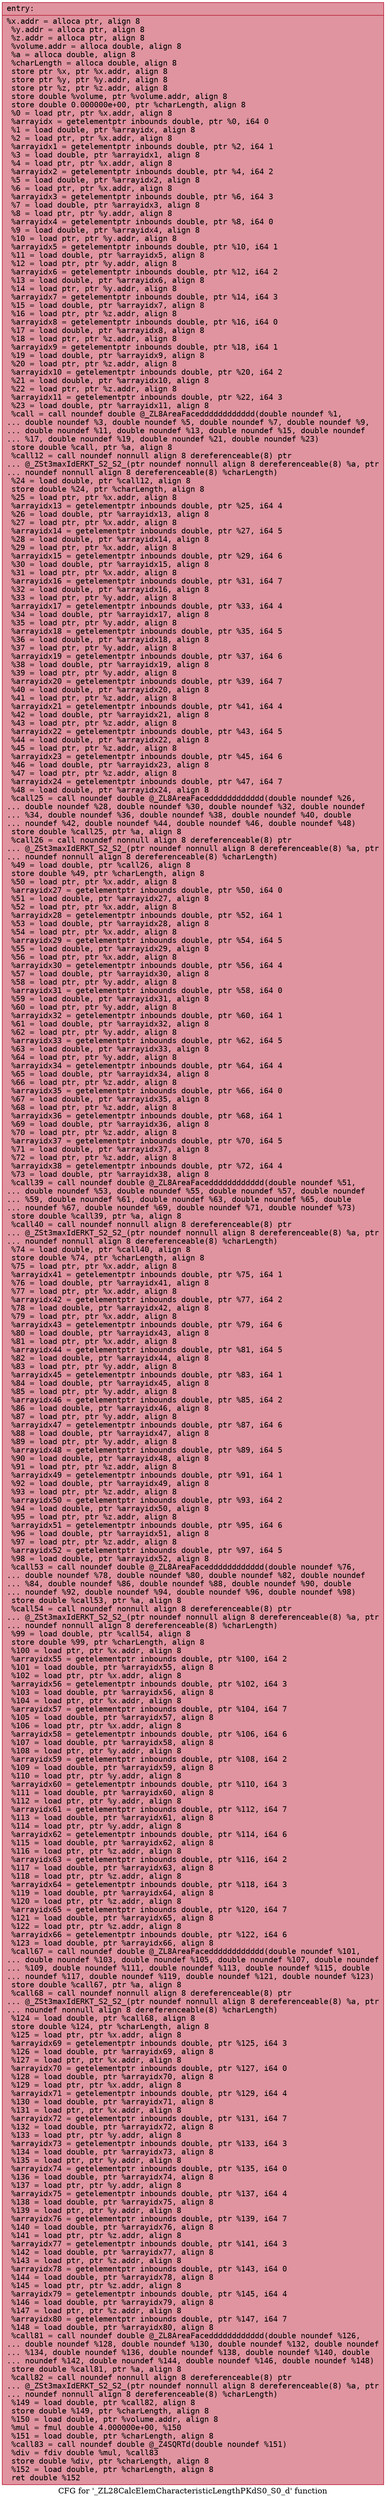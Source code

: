 digraph "CFG for '_ZL28CalcElemCharacteristicLengthPKdS0_S0_d' function" {
	label="CFG for '_ZL28CalcElemCharacteristicLengthPKdS0_S0_d' function";

	Node0x561418aef6d0 [shape=record,color="#b70d28ff", style=filled, fillcolor="#b70d2870" fontname="Courier",label="{entry:\l|  %x.addr = alloca ptr, align 8\l  %y.addr = alloca ptr, align 8\l  %z.addr = alloca ptr, align 8\l  %volume.addr = alloca double, align 8\l  %a = alloca double, align 8\l  %charLength = alloca double, align 8\l  store ptr %x, ptr %x.addr, align 8\l  store ptr %y, ptr %y.addr, align 8\l  store ptr %z, ptr %z.addr, align 8\l  store double %volume, ptr %volume.addr, align 8\l  store double 0.000000e+00, ptr %charLength, align 8\l  %0 = load ptr, ptr %x.addr, align 8\l  %arrayidx = getelementptr inbounds double, ptr %0, i64 0\l  %1 = load double, ptr %arrayidx, align 8\l  %2 = load ptr, ptr %x.addr, align 8\l  %arrayidx1 = getelementptr inbounds double, ptr %2, i64 1\l  %3 = load double, ptr %arrayidx1, align 8\l  %4 = load ptr, ptr %x.addr, align 8\l  %arrayidx2 = getelementptr inbounds double, ptr %4, i64 2\l  %5 = load double, ptr %arrayidx2, align 8\l  %6 = load ptr, ptr %x.addr, align 8\l  %arrayidx3 = getelementptr inbounds double, ptr %6, i64 3\l  %7 = load double, ptr %arrayidx3, align 8\l  %8 = load ptr, ptr %y.addr, align 8\l  %arrayidx4 = getelementptr inbounds double, ptr %8, i64 0\l  %9 = load double, ptr %arrayidx4, align 8\l  %10 = load ptr, ptr %y.addr, align 8\l  %arrayidx5 = getelementptr inbounds double, ptr %10, i64 1\l  %11 = load double, ptr %arrayidx5, align 8\l  %12 = load ptr, ptr %y.addr, align 8\l  %arrayidx6 = getelementptr inbounds double, ptr %12, i64 2\l  %13 = load double, ptr %arrayidx6, align 8\l  %14 = load ptr, ptr %y.addr, align 8\l  %arrayidx7 = getelementptr inbounds double, ptr %14, i64 3\l  %15 = load double, ptr %arrayidx7, align 8\l  %16 = load ptr, ptr %z.addr, align 8\l  %arrayidx8 = getelementptr inbounds double, ptr %16, i64 0\l  %17 = load double, ptr %arrayidx8, align 8\l  %18 = load ptr, ptr %z.addr, align 8\l  %arrayidx9 = getelementptr inbounds double, ptr %18, i64 1\l  %19 = load double, ptr %arrayidx9, align 8\l  %20 = load ptr, ptr %z.addr, align 8\l  %arrayidx10 = getelementptr inbounds double, ptr %20, i64 2\l  %21 = load double, ptr %arrayidx10, align 8\l  %22 = load ptr, ptr %z.addr, align 8\l  %arrayidx11 = getelementptr inbounds double, ptr %22, i64 3\l  %23 = load double, ptr %arrayidx11, align 8\l  %call = call noundef double @_ZL8AreaFacedddddddddddd(double noundef %1,\l... double noundef %3, double noundef %5, double noundef %7, double noundef %9,\l... double noundef %11, double noundef %13, double noundef %15, double noundef\l... %17, double noundef %19, double noundef %21, double noundef %23)\l  store double %call, ptr %a, align 8\l  %call12 = call noundef nonnull align 8 dereferenceable(8) ptr\l... @_ZSt3maxIdERKT_S2_S2_(ptr noundef nonnull align 8 dereferenceable(8) %a, ptr\l... noundef nonnull align 8 dereferenceable(8) %charLength)\l  %24 = load double, ptr %call12, align 8\l  store double %24, ptr %charLength, align 8\l  %25 = load ptr, ptr %x.addr, align 8\l  %arrayidx13 = getelementptr inbounds double, ptr %25, i64 4\l  %26 = load double, ptr %arrayidx13, align 8\l  %27 = load ptr, ptr %x.addr, align 8\l  %arrayidx14 = getelementptr inbounds double, ptr %27, i64 5\l  %28 = load double, ptr %arrayidx14, align 8\l  %29 = load ptr, ptr %x.addr, align 8\l  %arrayidx15 = getelementptr inbounds double, ptr %29, i64 6\l  %30 = load double, ptr %arrayidx15, align 8\l  %31 = load ptr, ptr %x.addr, align 8\l  %arrayidx16 = getelementptr inbounds double, ptr %31, i64 7\l  %32 = load double, ptr %arrayidx16, align 8\l  %33 = load ptr, ptr %y.addr, align 8\l  %arrayidx17 = getelementptr inbounds double, ptr %33, i64 4\l  %34 = load double, ptr %arrayidx17, align 8\l  %35 = load ptr, ptr %y.addr, align 8\l  %arrayidx18 = getelementptr inbounds double, ptr %35, i64 5\l  %36 = load double, ptr %arrayidx18, align 8\l  %37 = load ptr, ptr %y.addr, align 8\l  %arrayidx19 = getelementptr inbounds double, ptr %37, i64 6\l  %38 = load double, ptr %arrayidx19, align 8\l  %39 = load ptr, ptr %y.addr, align 8\l  %arrayidx20 = getelementptr inbounds double, ptr %39, i64 7\l  %40 = load double, ptr %arrayidx20, align 8\l  %41 = load ptr, ptr %z.addr, align 8\l  %arrayidx21 = getelementptr inbounds double, ptr %41, i64 4\l  %42 = load double, ptr %arrayidx21, align 8\l  %43 = load ptr, ptr %z.addr, align 8\l  %arrayidx22 = getelementptr inbounds double, ptr %43, i64 5\l  %44 = load double, ptr %arrayidx22, align 8\l  %45 = load ptr, ptr %z.addr, align 8\l  %arrayidx23 = getelementptr inbounds double, ptr %45, i64 6\l  %46 = load double, ptr %arrayidx23, align 8\l  %47 = load ptr, ptr %z.addr, align 8\l  %arrayidx24 = getelementptr inbounds double, ptr %47, i64 7\l  %48 = load double, ptr %arrayidx24, align 8\l  %call25 = call noundef double @_ZL8AreaFacedddddddddddd(double noundef %26,\l... double noundef %28, double noundef %30, double noundef %32, double noundef\l... %34, double noundef %36, double noundef %38, double noundef %40, double\l... noundef %42, double noundef %44, double noundef %46, double noundef %48)\l  store double %call25, ptr %a, align 8\l  %call26 = call noundef nonnull align 8 dereferenceable(8) ptr\l... @_ZSt3maxIdERKT_S2_S2_(ptr noundef nonnull align 8 dereferenceable(8) %a, ptr\l... noundef nonnull align 8 dereferenceable(8) %charLength)\l  %49 = load double, ptr %call26, align 8\l  store double %49, ptr %charLength, align 8\l  %50 = load ptr, ptr %x.addr, align 8\l  %arrayidx27 = getelementptr inbounds double, ptr %50, i64 0\l  %51 = load double, ptr %arrayidx27, align 8\l  %52 = load ptr, ptr %x.addr, align 8\l  %arrayidx28 = getelementptr inbounds double, ptr %52, i64 1\l  %53 = load double, ptr %arrayidx28, align 8\l  %54 = load ptr, ptr %x.addr, align 8\l  %arrayidx29 = getelementptr inbounds double, ptr %54, i64 5\l  %55 = load double, ptr %arrayidx29, align 8\l  %56 = load ptr, ptr %x.addr, align 8\l  %arrayidx30 = getelementptr inbounds double, ptr %56, i64 4\l  %57 = load double, ptr %arrayidx30, align 8\l  %58 = load ptr, ptr %y.addr, align 8\l  %arrayidx31 = getelementptr inbounds double, ptr %58, i64 0\l  %59 = load double, ptr %arrayidx31, align 8\l  %60 = load ptr, ptr %y.addr, align 8\l  %arrayidx32 = getelementptr inbounds double, ptr %60, i64 1\l  %61 = load double, ptr %arrayidx32, align 8\l  %62 = load ptr, ptr %y.addr, align 8\l  %arrayidx33 = getelementptr inbounds double, ptr %62, i64 5\l  %63 = load double, ptr %arrayidx33, align 8\l  %64 = load ptr, ptr %y.addr, align 8\l  %arrayidx34 = getelementptr inbounds double, ptr %64, i64 4\l  %65 = load double, ptr %arrayidx34, align 8\l  %66 = load ptr, ptr %z.addr, align 8\l  %arrayidx35 = getelementptr inbounds double, ptr %66, i64 0\l  %67 = load double, ptr %arrayidx35, align 8\l  %68 = load ptr, ptr %z.addr, align 8\l  %arrayidx36 = getelementptr inbounds double, ptr %68, i64 1\l  %69 = load double, ptr %arrayidx36, align 8\l  %70 = load ptr, ptr %z.addr, align 8\l  %arrayidx37 = getelementptr inbounds double, ptr %70, i64 5\l  %71 = load double, ptr %arrayidx37, align 8\l  %72 = load ptr, ptr %z.addr, align 8\l  %arrayidx38 = getelementptr inbounds double, ptr %72, i64 4\l  %73 = load double, ptr %arrayidx38, align 8\l  %call39 = call noundef double @_ZL8AreaFacedddddddddddd(double noundef %51,\l... double noundef %53, double noundef %55, double noundef %57, double noundef\l... %59, double noundef %61, double noundef %63, double noundef %65, double\l... noundef %67, double noundef %69, double noundef %71, double noundef %73)\l  store double %call39, ptr %a, align 8\l  %call40 = call noundef nonnull align 8 dereferenceable(8) ptr\l... @_ZSt3maxIdERKT_S2_S2_(ptr noundef nonnull align 8 dereferenceable(8) %a, ptr\l... noundef nonnull align 8 dereferenceable(8) %charLength)\l  %74 = load double, ptr %call40, align 8\l  store double %74, ptr %charLength, align 8\l  %75 = load ptr, ptr %x.addr, align 8\l  %arrayidx41 = getelementptr inbounds double, ptr %75, i64 1\l  %76 = load double, ptr %arrayidx41, align 8\l  %77 = load ptr, ptr %x.addr, align 8\l  %arrayidx42 = getelementptr inbounds double, ptr %77, i64 2\l  %78 = load double, ptr %arrayidx42, align 8\l  %79 = load ptr, ptr %x.addr, align 8\l  %arrayidx43 = getelementptr inbounds double, ptr %79, i64 6\l  %80 = load double, ptr %arrayidx43, align 8\l  %81 = load ptr, ptr %x.addr, align 8\l  %arrayidx44 = getelementptr inbounds double, ptr %81, i64 5\l  %82 = load double, ptr %arrayidx44, align 8\l  %83 = load ptr, ptr %y.addr, align 8\l  %arrayidx45 = getelementptr inbounds double, ptr %83, i64 1\l  %84 = load double, ptr %arrayidx45, align 8\l  %85 = load ptr, ptr %y.addr, align 8\l  %arrayidx46 = getelementptr inbounds double, ptr %85, i64 2\l  %86 = load double, ptr %arrayidx46, align 8\l  %87 = load ptr, ptr %y.addr, align 8\l  %arrayidx47 = getelementptr inbounds double, ptr %87, i64 6\l  %88 = load double, ptr %arrayidx47, align 8\l  %89 = load ptr, ptr %y.addr, align 8\l  %arrayidx48 = getelementptr inbounds double, ptr %89, i64 5\l  %90 = load double, ptr %arrayidx48, align 8\l  %91 = load ptr, ptr %z.addr, align 8\l  %arrayidx49 = getelementptr inbounds double, ptr %91, i64 1\l  %92 = load double, ptr %arrayidx49, align 8\l  %93 = load ptr, ptr %z.addr, align 8\l  %arrayidx50 = getelementptr inbounds double, ptr %93, i64 2\l  %94 = load double, ptr %arrayidx50, align 8\l  %95 = load ptr, ptr %z.addr, align 8\l  %arrayidx51 = getelementptr inbounds double, ptr %95, i64 6\l  %96 = load double, ptr %arrayidx51, align 8\l  %97 = load ptr, ptr %z.addr, align 8\l  %arrayidx52 = getelementptr inbounds double, ptr %97, i64 5\l  %98 = load double, ptr %arrayidx52, align 8\l  %call53 = call noundef double @_ZL8AreaFacedddddddddddd(double noundef %76,\l... double noundef %78, double noundef %80, double noundef %82, double noundef\l... %84, double noundef %86, double noundef %88, double noundef %90, double\l... noundef %92, double noundef %94, double noundef %96, double noundef %98)\l  store double %call53, ptr %a, align 8\l  %call54 = call noundef nonnull align 8 dereferenceable(8) ptr\l... @_ZSt3maxIdERKT_S2_S2_(ptr noundef nonnull align 8 dereferenceable(8) %a, ptr\l... noundef nonnull align 8 dereferenceable(8) %charLength)\l  %99 = load double, ptr %call54, align 8\l  store double %99, ptr %charLength, align 8\l  %100 = load ptr, ptr %x.addr, align 8\l  %arrayidx55 = getelementptr inbounds double, ptr %100, i64 2\l  %101 = load double, ptr %arrayidx55, align 8\l  %102 = load ptr, ptr %x.addr, align 8\l  %arrayidx56 = getelementptr inbounds double, ptr %102, i64 3\l  %103 = load double, ptr %arrayidx56, align 8\l  %104 = load ptr, ptr %x.addr, align 8\l  %arrayidx57 = getelementptr inbounds double, ptr %104, i64 7\l  %105 = load double, ptr %arrayidx57, align 8\l  %106 = load ptr, ptr %x.addr, align 8\l  %arrayidx58 = getelementptr inbounds double, ptr %106, i64 6\l  %107 = load double, ptr %arrayidx58, align 8\l  %108 = load ptr, ptr %y.addr, align 8\l  %arrayidx59 = getelementptr inbounds double, ptr %108, i64 2\l  %109 = load double, ptr %arrayidx59, align 8\l  %110 = load ptr, ptr %y.addr, align 8\l  %arrayidx60 = getelementptr inbounds double, ptr %110, i64 3\l  %111 = load double, ptr %arrayidx60, align 8\l  %112 = load ptr, ptr %y.addr, align 8\l  %arrayidx61 = getelementptr inbounds double, ptr %112, i64 7\l  %113 = load double, ptr %arrayidx61, align 8\l  %114 = load ptr, ptr %y.addr, align 8\l  %arrayidx62 = getelementptr inbounds double, ptr %114, i64 6\l  %115 = load double, ptr %arrayidx62, align 8\l  %116 = load ptr, ptr %z.addr, align 8\l  %arrayidx63 = getelementptr inbounds double, ptr %116, i64 2\l  %117 = load double, ptr %arrayidx63, align 8\l  %118 = load ptr, ptr %z.addr, align 8\l  %arrayidx64 = getelementptr inbounds double, ptr %118, i64 3\l  %119 = load double, ptr %arrayidx64, align 8\l  %120 = load ptr, ptr %z.addr, align 8\l  %arrayidx65 = getelementptr inbounds double, ptr %120, i64 7\l  %121 = load double, ptr %arrayidx65, align 8\l  %122 = load ptr, ptr %z.addr, align 8\l  %arrayidx66 = getelementptr inbounds double, ptr %122, i64 6\l  %123 = load double, ptr %arrayidx66, align 8\l  %call67 = call noundef double @_ZL8AreaFacedddddddddddd(double noundef %101,\l... double noundef %103, double noundef %105, double noundef %107, double noundef\l... %109, double noundef %111, double noundef %113, double noundef %115, double\l... noundef %117, double noundef %119, double noundef %121, double noundef %123)\l  store double %call67, ptr %a, align 8\l  %call68 = call noundef nonnull align 8 dereferenceable(8) ptr\l... @_ZSt3maxIdERKT_S2_S2_(ptr noundef nonnull align 8 dereferenceable(8) %a, ptr\l... noundef nonnull align 8 dereferenceable(8) %charLength)\l  %124 = load double, ptr %call68, align 8\l  store double %124, ptr %charLength, align 8\l  %125 = load ptr, ptr %x.addr, align 8\l  %arrayidx69 = getelementptr inbounds double, ptr %125, i64 3\l  %126 = load double, ptr %arrayidx69, align 8\l  %127 = load ptr, ptr %x.addr, align 8\l  %arrayidx70 = getelementptr inbounds double, ptr %127, i64 0\l  %128 = load double, ptr %arrayidx70, align 8\l  %129 = load ptr, ptr %x.addr, align 8\l  %arrayidx71 = getelementptr inbounds double, ptr %129, i64 4\l  %130 = load double, ptr %arrayidx71, align 8\l  %131 = load ptr, ptr %x.addr, align 8\l  %arrayidx72 = getelementptr inbounds double, ptr %131, i64 7\l  %132 = load double, ptr %arrayidx72, align 8\l  %133 = load ptr, ptr %y.addr, align 8\l  %arrayidx73 = getelementptr inbounds double, ptr %133, i64 3\l  %134 = load double, ptr %arrayidx73, align 8\l  %135 = load ptr, ptr %y.addr, align 8\l  %arrayidx74 = getelementptr inbounds double, ptr %135, i64 0\l  %136 = load double, ptr %arrayidx74, align 8\l  %137 = load ptr, ptr %y.addr, align 8\l  %arrayidx75 = getelementptr inbounds double, ptr %137, i64 4\l  %138 = load double, ptr %arrayidx75, align 8\l  %139 = load ptr, ptr %y.addr, align 8\l  %arrayidx76 = getelementptr inbounds double, ptr %139, i64 7\l  %140 = load double, ptr %arrayidx76, align 8\l  %141 = load ptr, ptr %z.addr, align 8\l  %arrayidx77 = getelementptr inbounds double, ptr %141, i64 3\l  %142 = load double, ptr %arrayidx77, align 8\l  %143 = load ptr, ptr %z.addr, align 8\l  %arrayidx78 = getelementptr inbounds double, ptr %143, i64 0\l  %144 = load double, ptr %arrayidx78, align 8\l  %145 = load ptr, ptr %z.addr, align 8\l  %arrayidx79 = getelementptr inbounds double, ptr %145, i64 4\l  %146 = load double, ptr %arrayidx79, align 8\l  %147 = load ptr, ptr %z.addr, align 8\l  %arrayidx80 = getelementptr inbounds double, ptr %147, i64 7\l  %148 = load double, ptr %arrayidx80, align 8\l  %call81 = call noundef double @_ZL8AreaFacedddddddddddd(double noundef %126,\l... double noundef %128, double noundef %130, double noundef %132, double noundef\l... %134, double noundef %136, double noundef %138, double noundef %140, double\l... noundef %142, double noundef %144, double noundef %146, double noundef %148)\l  store double %call81, ptr %a, align 8\l  %call82 = call noundef nonnull align 8 dereferenceable(8) ptr\l... @_ZSt3maxIdERKT_S2_S2_(ptr noundef nonnull align 8 dereferenceable(8) %a, ptr\l... noundef nonnull align 8 dereferenceable(8) %charLength)\l  %149 = load double, ptr %call82, align 8\l  store double %149, ptr %charLength, align 8\l  %150 = load double, ptr %volume.addr, align 8\l  %mul = fmul double 4.000000e+00, %150\l  %151 = load double, ptr %charLength, align 8\l  %call83 = call noundef double @_Z4SQRTd(double noundef %151)\l  %div = fdiv double %mul, %call83\l  store double %div, ptr %charLength, align 8\l  %152 = load double, ptr %charLength, align 8\l  ret double %152\l}"];
}
